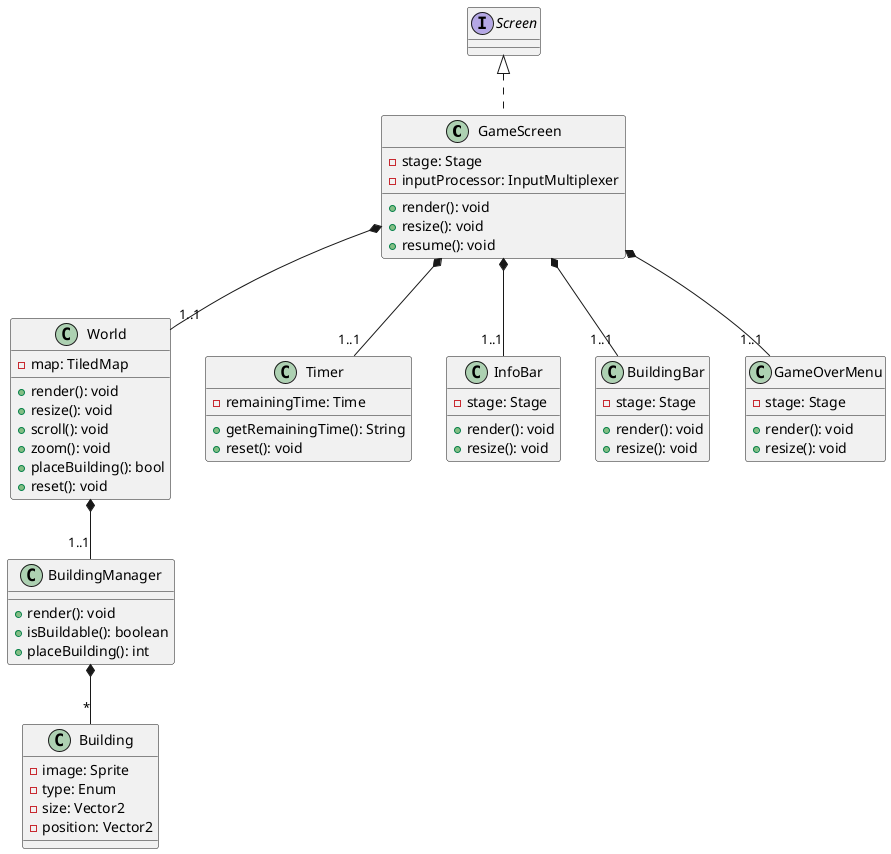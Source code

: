 @startuml GameScreen

class GameScreen implements Screen
{
    - stage: Stage
    - inputProcessor: InputMultiplexer
    + render(): void
    + resize(): void
    + resume(): void
}

class World
{
    - map: TiledMap
    + render(): void
    + resize(): void
    + scroll(): void
    + zoom(): void
    + placeBuilding(): bool
    + reset(): void
}

class Timer
{
    - remainingTime: Time
    + getRemainingTime(): String
    + reset(): void
}

class InfoBar
{
    - stage: Stage
    + render(): void
    + resize(): void
}

class BuildingBar
{
    - stage: Stage
    + render(): void
    + resize(): void
}

class GameOverMenu
{
    - stage: Stage
    + render(): void
    + resize(): void
}

class BuildingManager
{
    + render(): void
    + isBuildable(): boolean
    + placeBuilding(): int
}

class Building
{
    - image: Sprite
    - type: Enum
    - size: Vector2
    - position: Vector2
}

GameScreen *-- "1..1" World
GameScreen *-- "1..1" Timer
GameScreen *-- "1..1" InfoBar
GameScreen *-- "1..1" BuildingBar
GameScreen *-- "1..1" GameOverMenu

World *-- "1..1" BuildingManager
BuildingManager *-- "*" Building

@enduml